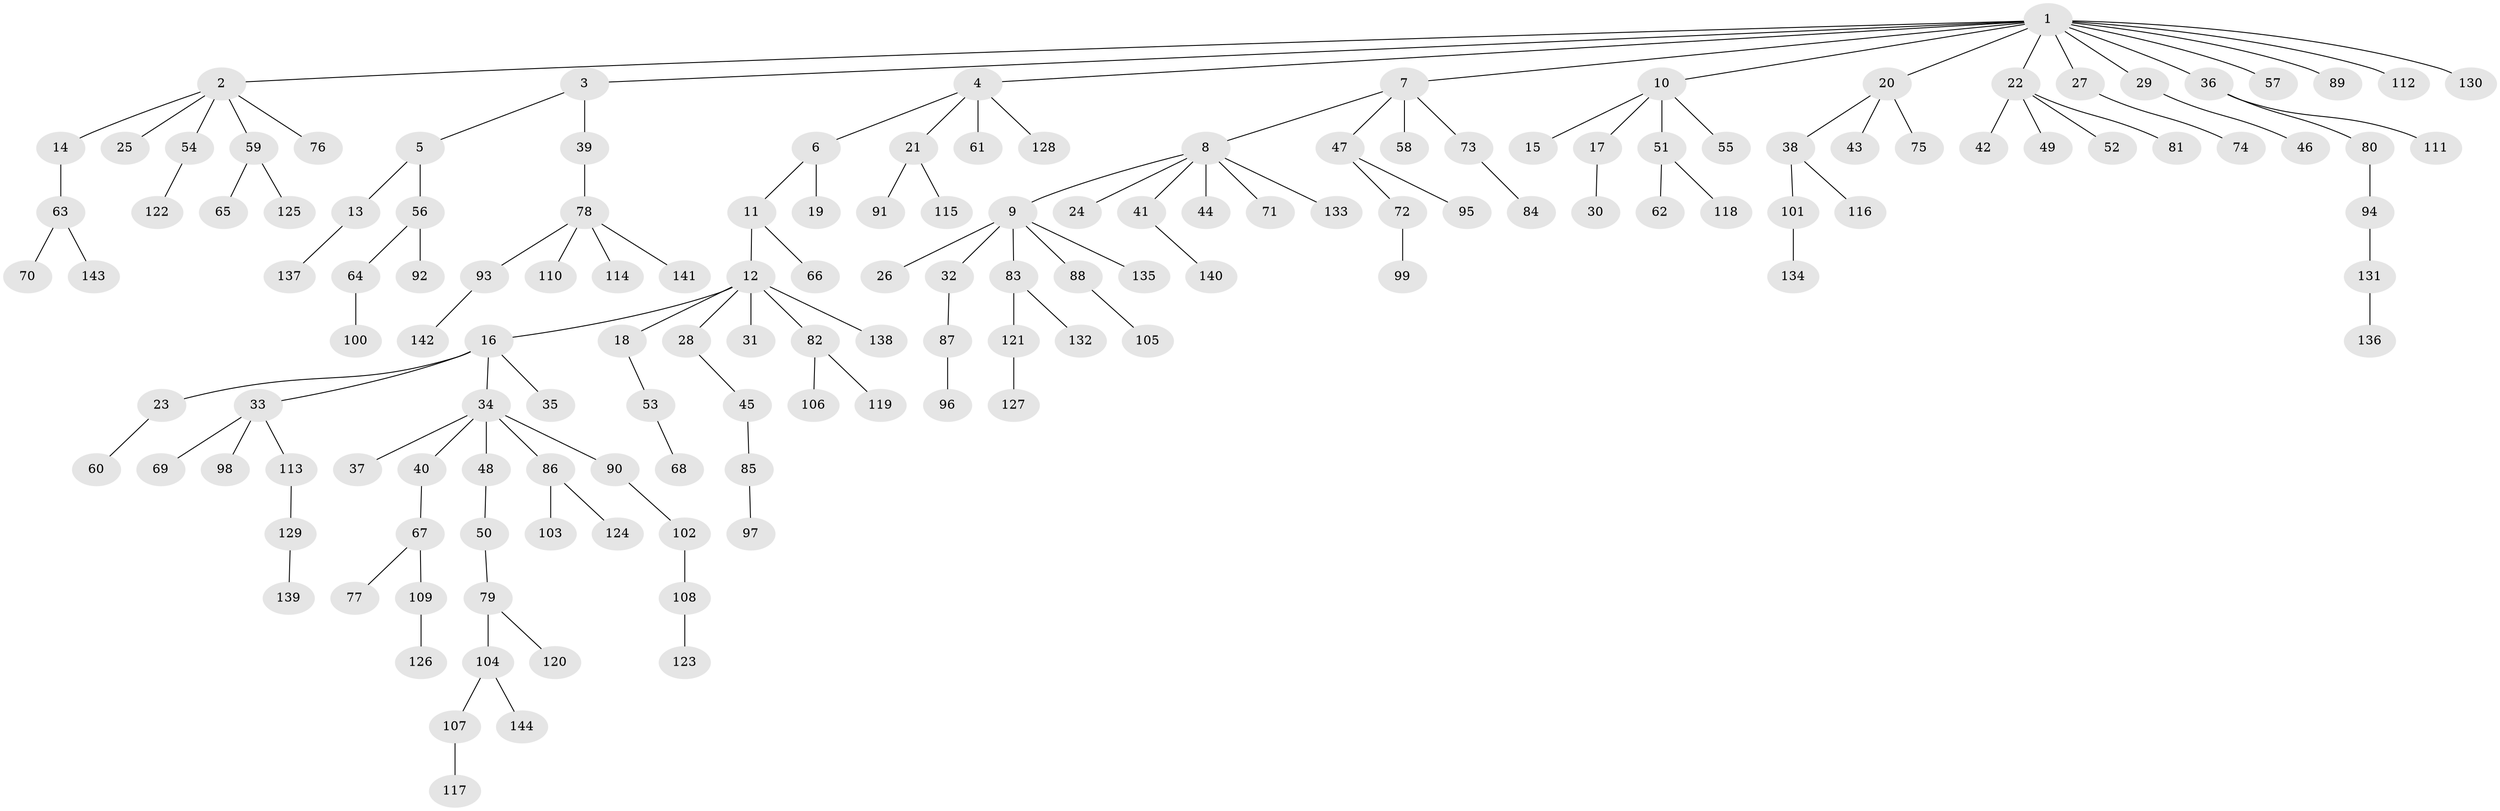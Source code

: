 // Generated by graph-tools (version 1.1) at 2025/50/03/09/25 03:50:24]
// undirected, 144 vertices, 143 edges
graph export_dot {
graph [start="1"]
  node [color=gray90,style=filled];
  1;
  2;
  3;
  4;
  5;
  6;
  7;
  8;
  9;
  10;
  11;
  12;
  13;
  14;
  15;
  16;
  17;
  18;
  19;
  20;
  21;
  22;
  23;
  24;
  25;
  26;
  27;
  28;
  29;
  30;
  31;
  32;
  33;
  34;
  35;
  36;
  37;
  38;
  39;
  40;
  41;
  42;
  43;
  44;
  45;
  46;
  47;
  48;
  49;
  50;
  51;
  52;
  53;
  54;
  55;
  56;
  57;
  58;
  59;
  60;
  61;
  62;
  63;
  64;
  65;
  66;
  67;
  68;
  69;
  70;
  71;
  72;
  73;
  74;
  75;
  76;
  77;
  78;
  79;
  80;
  81;
  82;
  83;
  84;
  85;
  86;
  87;
  88;
  89;
  90;
  91;
  92;
  93;
  94;
  95;
  96;
  97;
  98;
  99;
  100;
  101;
  102;
  103;
  104;
  105;
  106;
  107;
  108;
  109;
  110;
  111;
  112;
  113;
  114;
  115;
  116;
  117;
  118;
  119;
  120;
  121;
  122;
  123;
  124;
  125;
  126;
  127;
  128;
  129;
  130;
  131;
  132;
  133;
  134;
  135;
  136;
  137;
  138;
  139;
  140;
  141;
  142;
  143;
  144;
  1 -- 2;
  1 -- 3;
  1 -- 4;
  1 -- 7;
  1 -- 10;
  1 -- 20;
  1 -- 22;
  1 -- 27;
  1 -- 29;
  1 -- 36;
  1 -- 57;
  1 -- 89;
  1 -- 112;
  1 -- 130;
  2 -- 14;
  2 -- 25;
  2 -- 54;
  2 -- 59;
  2 -- 76;
  3 -- 5;
  3 -- 39;
  4 -- 6;
  4 -- 21;
  4 -- 61;
  4 -- 128;
  5 -- 13;
  5 -- 56;
  6 -- 11;
  6 -- 19;
  7 -- 8;
  7 -- 47;
  7 -- 58;
  7 -- 73;
  8 -- 9;
  8 -- 24;
  8 -- 41;
  8 -- 44;
  8 -- 71;
  8 -- 133;
  9 -- 26;
  9 -- 32;
  9 -- 83;
  9 -- 88;
  9 -- 135;
  10 -- 15;
  10 -- 17;
  10 -- 51;
  10 -- 55;
  11 -- 12;
  11 -- 66;
  12 -- 16;
  12 -- 18;
  12 -- 28;
  12 -- 31;
  12 -- 82;
  12 -- 138;
  13 -- 137;
  14 -- 63;
  16 -- 23;
  16 -- 33;
  16 -- 34;
  16 -- 35;
  17 -- 30;
  18 -- 53;
  20 -- 38;
  20 -- 43;
  20 -- 75;
  21 -- 91;
  21 -- 115;
  22 -- 42;
  22 -- 49;
  22 -- 52;
  22 -- 81;
  23 -- 60;
  27 -- 74;
  28 -- 45;
  29 -- 46;
  32 -- 87;
  33 -- 69;
  33 -- 98;
  33 -- 113;
  34 -- 37;
  34 -- 40;
  34 -- 48;
  34 -- 86;
  34 -- 90;
  36 -- 80;
  36 -- 111;
  38 -- 101;
  38 -- 116;
  39 -- 78;
  40 -- 67;
  41 -- 140;
  45 -- 85;
  47 -- 72;
  47 -- 95;
  48 -- 50;
  50 -- 79;
  51 -- 62;
  51 -- 118;
  53 -- 68;
  54 -- 122;
  56 -- 64;
  56 -- 92;
  59 -- 65;
  59 -- 125;
  63 -- 70;
  63 -- 143;
  64 -- 100;
  67 -- 77;
  67 -- 109;
  72 -- 99;
  73 -- 84;
  78 -- 93;
  78 -- 110;
  78 -- 114;
  78 -- 141;
  79 -- 104;
  79 -- 120;
  80 -- 94;
  82 -- 106;
  82 -- 119;
  83 -- 121;
  83 -- 132;
  85 -- 97;
  86 -- 103;
  86 -- 124;
  87 -- 96;
  88 -- 105;
  90 -- 102;
  93 -- 142;
  94 -- 131;
  101 -- 134;
  102 -- 108;
  104 -- 107;
  104 -- 144;
  107 -- 117;
  108 -- 123;
  109 -- 126;
  113 -- 129;
  121 -- 127;
  129 -- 139;
  131 -- 136;
}
